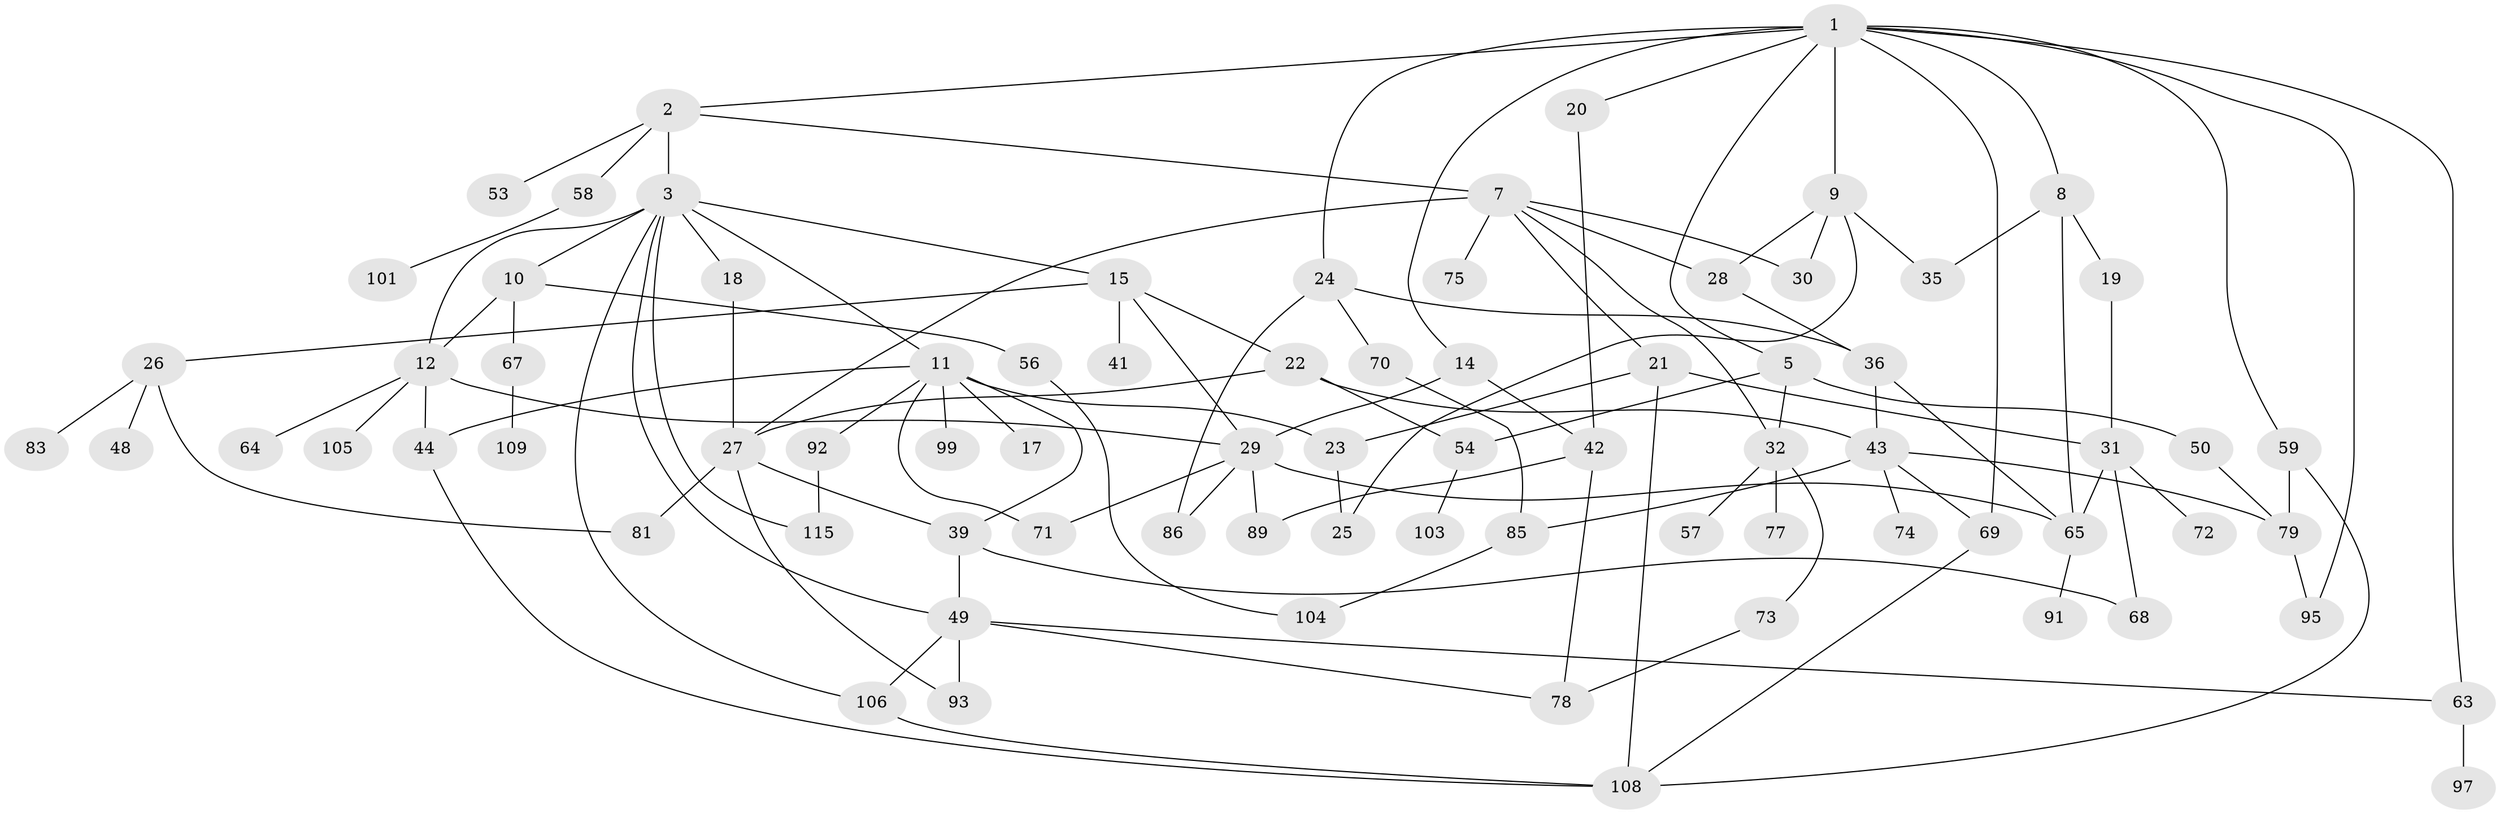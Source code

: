 // Generated by graph-tools (version 1.1) at 2025/23/03/03/25 07:23:35]
// undirected, 78 vertices, 120 edges
graph export_dot {
graph [start="1"]
  node [color=gray90,style=filled];
  1 [super="+4"];
  2;
  3 [super="+6"];
  5 [super="+46"];
  7 [super="+47"];
  8 [super="+13"];
  9 [super="+33"];
  10 [super="+34"];
  11 [super="+16"];
  12 [super="+52"];
  14 [super="+45"];
  15;
  17;
  18;
  19 [super="+102"];
  20;
  21 [super="+51"];
  22 [super="+37"];
  23 [super="+55"];
  24 [super="+60"];
  25;
  26 [super="+114"];
  27 [super="+90"];
  28 [super="+80"];
  29 [super="+66"];
  30 [super="+76"];
  31 [super="+107"];
  32 [super="+38"];
  35;
  36 [super="+94"];
  39 [super="+40"];
  41;
  42 [super="+98"];
  43 [super="+84"];
  44 [super="+100"];
  48;
  49 [super="+87"];
  50 [super="+62"];
  53;
  54;
  56;
  57 [super="+116"];
  58;
  59 [super="+61"];
  63;
  64;
  65 [super="+112"];
  67;
  68 [super="+88"];
  69;
  70;
  71 [super="+111"];
  72 [super="+113"];
  73;
  74;
  75;
  77;
  78;
  79 [super="+82"];
  81;
  83;
  85;
  86 [super="+96"];
  89;
  91;
  92;
  93 [super="+110"];
  95;
  97;
  99;
  101;
  103;
  104;
  105;
  106;
  108;
  109;
  115;
  1 -- 2;
  1 -- 9;
  1 -- 24;
  1 -- 95;
  1 -- 5;
  1 -- 69;
  1 -- 8;
  1 -- 14;
  1 -- 20;
  1 -- 59;
  1 -- 63;
  2 -- 3;
  2 -- 7;
  2 -- 53;
  2 -- 58;
  3 -- 18;
  3 -- 12;
  3 -- 115;
  3 -- 49;
  3 -- 106;
  3 -- 10;
  3 -- 11;
  3 -- 15;
  5 -- 50;
  5 -- 54;
  5 -- 32;
  7 -- 21;
  7 -- 28;
  7 -- 30;
  7 -- 32;
  7 -- 75;
  7 -- 27;
  8 -- 65;
  8 -- 19;
  8 -- 35;
  9 -- 25;
  9 -- 35;
  9 -- 30;
  9 -- 28;
  10 -- 12;
  10 -- 56;
  10 -- 67;
  11 -- 17;
  11 -- 99;
  11 -- 44;
  11 -- 39;
  11 -- 23;
  11 -- 92;
  11 -- 71;
  12 -- 44;
  12 -- 64;
  12 -- 105;
  12 -- 29;
  14 -- 29;
  14 -- 42;
  15 -- 22;
  15 -- 26;
  15 -- 41;
  15 -- 29;
  18 -- 27;
  19 -- 31;
  20 -- 42;
  21 -- 23;
  21 -- 31 [weight=2];
  21 -- 108;
  22 -- 43;
  22 -- 54;
  22 -- 27;
  23 -- 25;
  24 -- 70;
  24 -- 36;
  24 -- 86;
  26 -- 48;
  26 -- 83;
  26 -- 81;
  27 -- 39;
  27 -- 81;
  27 -- 93;
  28 -- 36;
  29 -- 86;
  29 -- 89;
  29 -- 65;
  29 -- 71;
  31 -- 68;
  31 -- 72;
  31 -- 65;
  32 -- 57;
  32 -- 77;
  32 -- 73;
  36 -- 65;
  36 -- 43;
  39 -- 49;
  39 -- 68;
  42 -- 89;
  42 -- 78;
  43 -- 69;
  43 -- 74;
  43 -- 85;
  43 -- 79;
  44 -- 108;
  49 -- 78;
  49 -- 63;
  49 -- 106;
  49 -- 93;
  50 -- 79;
  54 -- 103;
  56 -- 104;
  58 -- 101;
  59 -- 108;
  59 -- 79;
  63 -- 97;
  65 -- 91;
  67 -- 109;
  69 -- 108;
  70 -- 85;
  73 -- 78;
  79 -- 95;
  85 -- 104;
  92 -- 115;
  106 -- 108;
}
